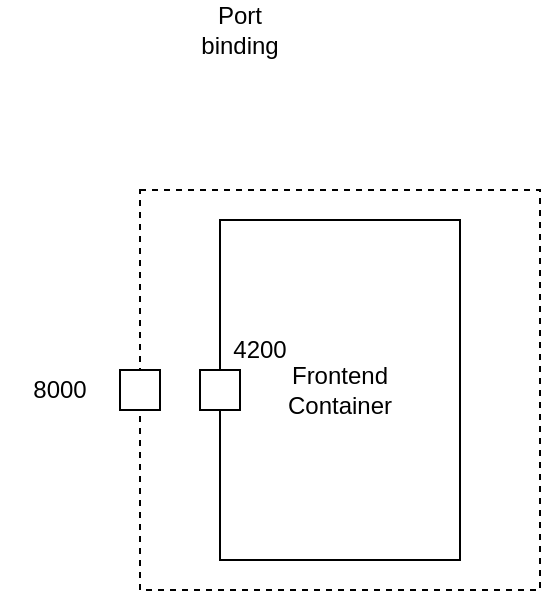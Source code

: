 <mxfile>
    <diagram id="Yf3V8BL3d49GuPFL8qzb" name="Page-1">
        <mxGraphModel dx="1055" dy="513" grid="1" gridSize="10" guides="1" tooltips="1" connect="1" arrows="1" fold="1" page="1" pageScale="1" pageWidth="1169" pageHeight="827" math="0" shadow="0">
            <root>
                <mxCell id="0"/>
                <mxCell id="1" parent="0"/>
                <mxCell id="4" value="" style="whiteSpace=wrap;html=1;aspect=fixed;dashed=1;fillColor=none;" vertex="1" parent="1">
                    <mxGeometry x="260" y="125" width="200" height="200" as="geometry"/>
                </mxCell>
                <mxCell id="2" value="Frontend&lt;br&gt;Container" style="rounded=0;whiteSpace=wrap;html=1;" vertex="1" parent="1">
                    <mxGeometry x="300" y="140" width="120" height="170" as="geometry"/>
                </mxCell>
                <mxCell id="3" value="" style="whiteSpace=wrap;html=1;aspect=fixed;" vertex="1" parent="1">
                    <mxGeometry x="290" y="215" width="20" height="20" as="geometry"/>
                </mxCell>
                <mxCell id="5" value="" style="whiteSpace=wrap;html=1;aspect=fixed;" vertex="1" parent="1">
                    <mxGeometry x="250" y="215" width="20" height="20" as="geometry"/>
                </mxCell>
                <mxCell id="6" value="4200" style="text;html=1;strokeColor=none;fillColor=none;align=center;verticalAlign=middle;whiteSpace=wrap;rounded=0;dashed=1;" vertex="1" parent="1">
                    <mxGeometry x="290" y="190" width="60" height="30" as="geometry"/>
                </mxCell>
                <mxCell id="7" value="8000" style="text;html=1;strokeColor=none;fillColor=none;align=center;verticalAlign=middle;whiteSpace=wrap;rounded=0;dashed=1;" vertex="1" parent="1">
                    <mxGeometry x="190" y="210" width="60" height="30" as="geometry"/>
                </mxCell>
                <mxCell id="8" value="Port binding" style="text;html=1;strokeColor=none;fillColor=none;align=center;verticalAlign=middle;whiteSpace=wrap;rounded=0;dashed=1;" vertex="1" parent="1">
                    <mxGeometry x="280" y="30" width="60" height="30" as="geometry"/>
                </mxCell>
            </root>
        </mxGraphModel>
    </diagram>
    <diagram id="3weoErJy8ncoe03kfx2S" name="Page-2">
        <mxGraphModel dx="585" dy="491" grid="1" gridSize="10" guides="1" tooltips="1" connect="1" arrows="1" fold="1" page="1" pageScale="1" pageWidth="1169" pageHeight="827" math="0" shadow="0">
            <root>
                <mxCell id="0"/>
                <mxCell id="1" parent="0"/>
                <mxCell id="u19OoeEf6iIiX9QhLlFk-1" value="Services:&lt;br&gt;- auth&lt;br&gt;- logging" style="text;html=1;align=center;verticalAlign=middle;resizable=0;points=[];autosize=1;strokeColor=none;fillColor=none;" parent="1" vertex="1">
                    <mxGeometry x="75" y="120" width="70" height="60" as="geometry"/>
                </mxCell>
            </root>
        </mxGraphModel>
    </diagram>
</mxfile>